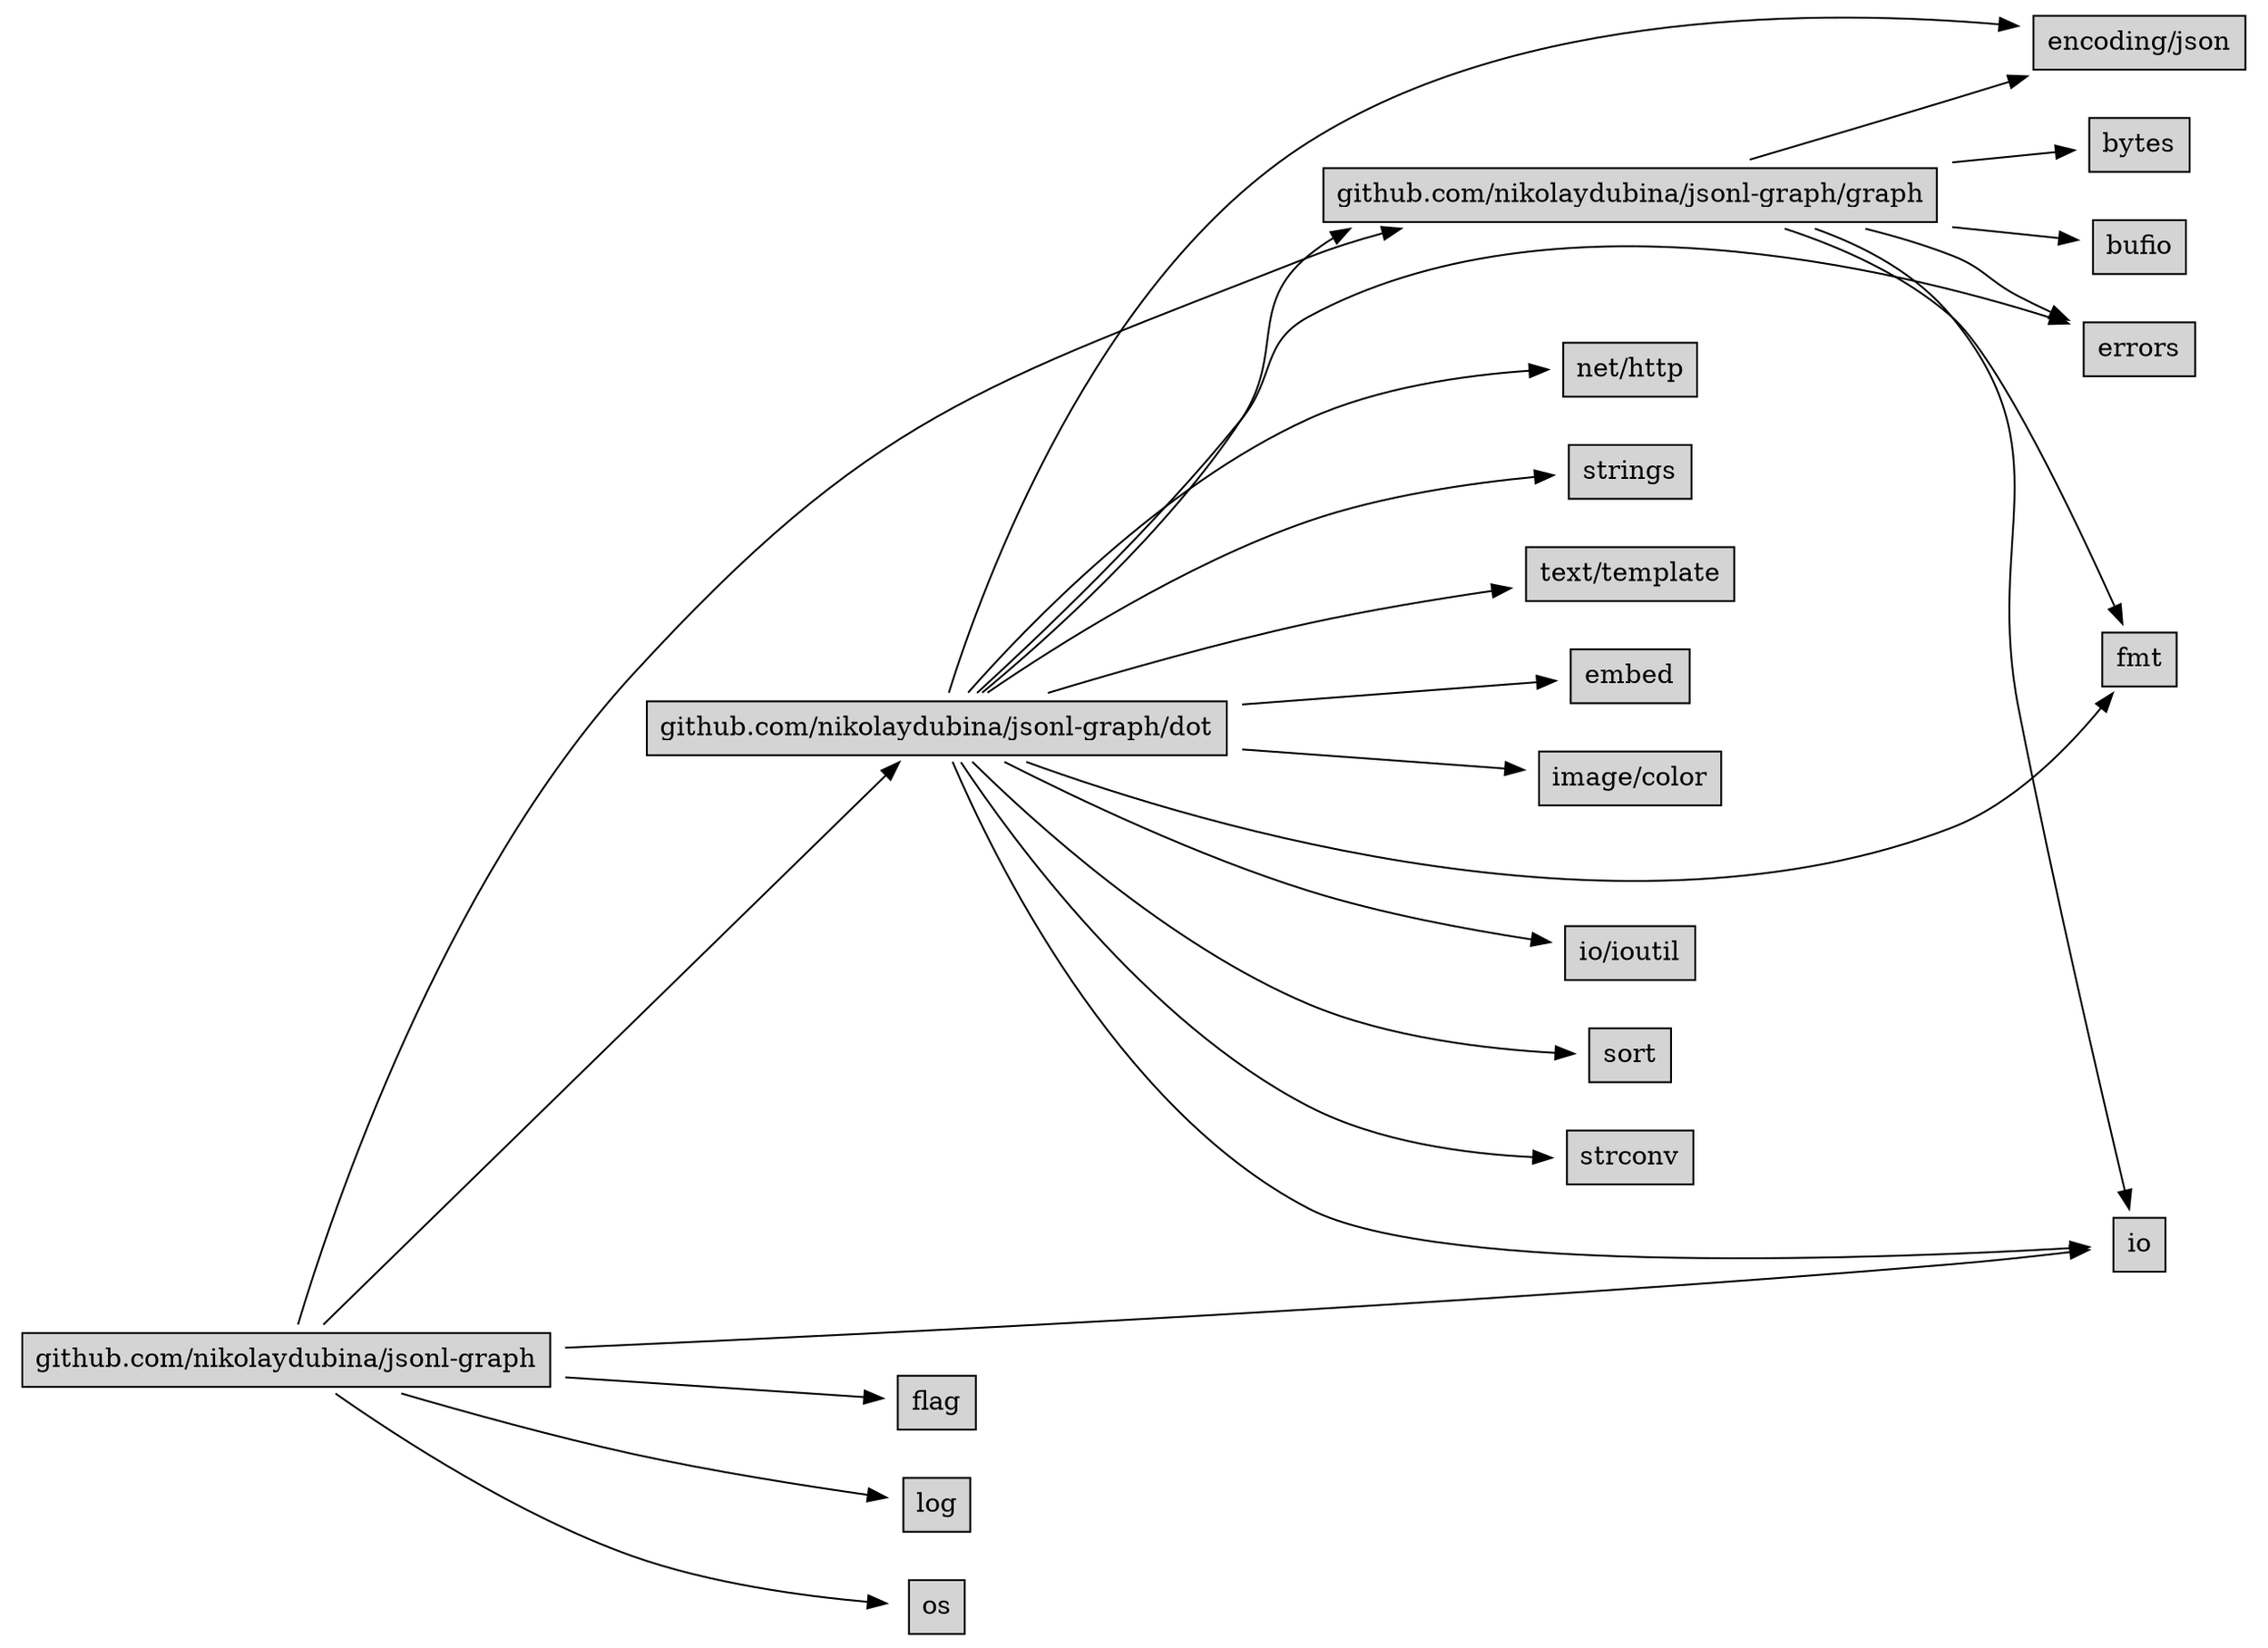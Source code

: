 digraph G {
rankdir=LR
"bytes"
[
shape=none
label=<<table border="0" cellspacing="0" CELLPADDING="6">

				<tr>
					<td port="port0" border="1" colspan="2" ALIGN="CENTER" bgcolor="#c8c8c8c8">bytes</td>
				</tr>

</table>>
]

"encoding/json"
[
shape=none
label=<<table border="0" cellspacing="0" CELLPADDING="6">

				<tr>
					<td port="port0" border="1" colspan="2" ALIGN="CENTER" bgcolor="#c8c8c8c8">encoding/json</td>
				</tr>

</table>>
]

"errors"
[
shape=none
label=<<table border="0" cellspacing="0" CELLPADDING="6">

				<tr>
					<td port="port0" border="1" colspan="2" ALIGN="CENTER" bgcolor="#c8c8c8c8">errors</td>
				</tr>

</table>>
]

"github.com/nikolaydubina/jsonl-graph/dot"
[
shape=none
label=<<table border="0" cellspacing="0" CELLPADDING="6">

				<tr>
					<td port="port0" border="1" colspan="2" ALIGN="CENTER" bgcolor="#c8c8c8c8">github.com/nikolaydubina/jsonl-graph/dot</td>
				</tr>

</table>>
]

"io/ioutil"
[
shape=none
label=<<table border="0" cellspacing="0" CELLPADDING="6">

				<tr>
					<td port="port0" border="1" colspan="2" ALIGN="CENTER" bgcolor="#c8c8c8c8">io/ioutil</td>
				</tr>

</table>>
]

"sort"
[
shape=none
label=<<table border="0" cellspacing="0" CELLPADDING="6">

				<tr>
					<td port="port0" border="1" colspan="2" ALIGN="CENTER" bgcolor="#c8c8c8c8">sort</td>
				</tr>

</table>>
]

"strconv"
[
shape=none
label=<<table border="0" cellspacing="0" CELLPADDING="6">

				<tr>
					<td port="port0" border="1" colspan="2" ALIGN="CENTER" bgcolor="#c8c8c8c8">strconv</td>
				</tr>

</table>>
]

"github.com/nikolaydubina/jsonl-graph"
[
shape=none
label=<<table border="0" cellspacing="0" CELLPADDING="6">

				<tr>
					<td port="port0" border="1" colspan="2" ALIGN="CENTER" bgcolor="#c8c8c8c8">github.com/nikolaydubina/jsonl-graph</td>
				</tr>

</table>>
]

"fmt"
[
shape=none
label=<<table border="0" cellspacing="0" CELLPADDING="6">

				<tr>
					<td port="port0" border="1" colspan="2" ALIGN="CENTER" bgcolor="#c8c8c8c8">fmt</td>
				</tr>

</table>>
]

"io"
[
shape=none
label=<<table border="0" cellspacing="0" CELLPADDING="6">

				<tr>
					<td port="port0" border="1" colspan="2" ALIGN="CENTER" bgcolor="#c8c8c8c8">io</td>
				</tr>

</table>>
]

"net/http"
[
shape=none
label=<<table border="0" cellspacing="0" CELLPADDING="6">

				<tr>
					<td port="port0" border="1" colspan="2" ALIGN="CENTER" bgcolor="#c8c8c8c8">net/http</td>
				</tr>

</table>>
]

"bufio"
[
shape=none
label=<<table border="0" cellspacing="0" CELLPADDING="6">

				<tr>
					<td port="port0" border="1" colspan="2" ALIGN="CENTER" bgcolor="#c8c8c8c8">bufio</td>
				</tr>

</table>>
]

"strings"
[
shape=none
label=<<table border="0" cellspacing="0" CELLPADDING="6">

				<tr>
					<td port="port0" border="1" colspan="2" ALIGN="CENTER" bgcolor="#c8c8c8c8">strings</td>
				</tr>

</table>>
]

"text/template"
[
shape=none
label=<<table border="0" cellspacing="0" CELLPADDING="6">

				<tr>
					<td port="port0" border="1" colspan="2" ALIGN="CENTER" bgcolor="#c8c8c8c8">text/template</td>
				</tr>

</table>>
]

"flag"
[
shape=none
label=<<table border="0" cellspacing="0" CELLPADDING="6">

				<tr>
					<td port="port0" border="1" colspan="2" ALIGN="CENTER" bgcolor="#c8c8c8c8">flag</td>
				</tr>

</table>>
]

"log"
[
shape=none
label=<<table border="0" cellspacing="0" CELLPADDING="6">

				<tr>
					<td port="port0" border="1" colspan="2" ALIGN="CENTER" bgcolor="#c8c8c8c8">log</td>
				</tr>

</table>>
]

"github.com/nikolaydubina/jsonl-graph/graph"
[
shape=none
label=<<table border="0" cellspacing="0" CELLPADDING="6">

				<tr>
					<td port="port0" border="1" colspan="2" ALIGN="CENTER" bgcolor="#c8c8c8c8">github.com/nikolaydubina/jsonl-graph/graph</td>
				</tr>

</table>>
]

"embed"
[
shape=none
label=<<table border="0" cellspacing="0" CELLPADDING="6">

				<tr>
					<td port="port0" border="1" colspan="2" ALIGN="CENTER" bgcolor="#c8c8c8c8">embed</td>
				</tr>

</table>>
]

"image/color"
[
shape=none
label=<<table border="0" cellspacing="0" CELLPADDING="6">

				<tr>
					<td port="port0" border="1" colspan="2" ALIGN="CENTER" bgcolor="#c8c8c8c8">image/color</td>
				</tr>

</table>>
]

"os"
[
shape=none
label=<<table border="0" cellspacing="0" CELLPADDING="6">

				<tr>
					<td port="port0" border="1" colspan="2" ALIGN="CENTER" bgcolor="#c8c8c8c8">os</td>
				</tr>

</table>>
]

"github.com/nikolaydubina/jsonl-graph/dot" -> "fmt"
"github.com/nikolaydubina/jsonl-graph/dot" -> "image/color"
"github.com/nikolaydubina/jsonl-graph/dot" -> "strings"
"github.com/nikolaydubina/jsonl-graph/dot" -> "text/template"
"github.com/nikolaydubina/jsonl-graph" -> "log"
"github.com/nikolaydubina/jsonl-graph/graph" -> "bufio"
"github.com/nikolaydubina/jsonl-graph/dot" -> "encoding/json"
"github.com/nikolaydubina/jsonl-graph/graph" -> "io"
"github.com/nikolaydubina/jsonl-graph/dot" -> "embed"
"github.com/nikolaydubina/jsonl-graph/dot" -> "io"
"github.com/nikolaydubina/jsonl-graph/dot" -> "io/ioutil"
"github.com/nikolaydubina/jsonl-graph/dot" -> "sort"
"github.com/nikolaydubina/jsonl-graph/graph" -> "errors"
"github.com/nikolaydubina/jsonl-graph/graph" -> "fmt"
"github.com/nikolaydubina/jsonl-graph/dot" -> "strconv"
"github.com/nikolaydubina/jsonl-graph" -> "flag"
"github.com/nikolaydubina/jsonl-graph" -> "github.com/nikolaydubina/jsonl-graph/dot"
"github.com/nikolaydubina/jsonl-graph" -> "io"
"github.com/nikolaydubina/jsonl-graph/graph" -> "encoding/json"
"github.com/nikolaydubina/jsonl-graph/dot" -> "net/http"
"github.com/nikolaydubina/jsonl-graph/dot" -> "github.com/nikolaydubina/jsonl-graph/graph"
"github.com/nikolaydubina/jsonl-graph" -> "github.com/nikolaydubina/jsonl-graph/graph"
"github.com/nikolaydubina/jsonl-graph" -> "os"
"github.com/nikolaydubina/jsonl-graph/graph" -> "bytes"
"github.com/nikolaydubina/jsonl-graph/dot" -> "errors"
}

